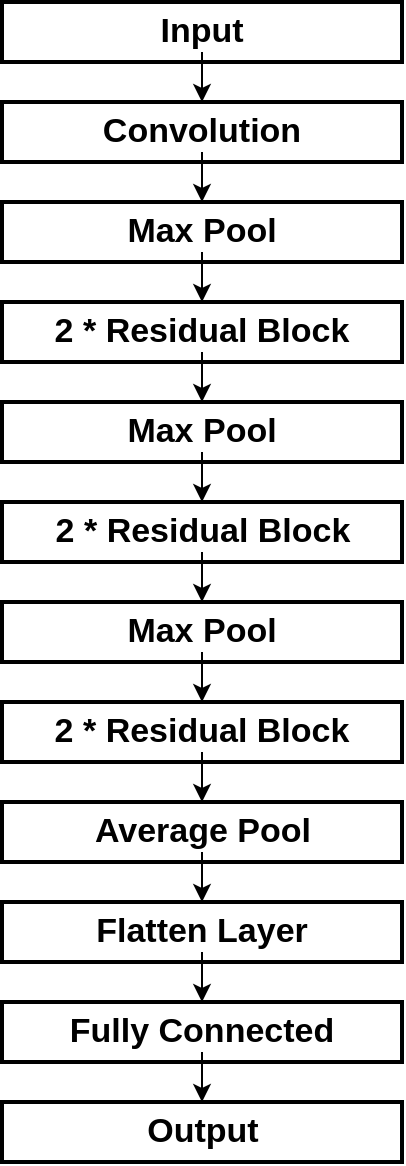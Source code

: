 <mxfile version="12.7.9" type="google"><diagram id="UtOpOzV7S7e0yY9beHiS" name="Page-1"><mxGraphModel dx="868" dy="478" grid="1" gridSize="10" guides="1" tooltips="1" connect="1" arrows="1" fold="1" page="1" pageScale="1" pageWidth="850" pageHeight="1100" math="0" shadow="0"><root><mxCell id="0"/><mxCell id="1" parent="0"/><mxCell id="wtGvo0Mw_twWgwpVuYG0-1" value="" style="rounded=0;whiteSpace=wrap;html=1;strokeWidth=2;" parent="1" vertex="1"><mxGeometry x="310" y="60" width="200" height="30" as="geometry"/></mxCell><mxCell id="wtGvo0Mw_twWgwpVuYG0-51" style="edgeStyle=orthogonalEdgeStyle;rounded=0;orthogonalLoop=1;jettySize=auto;html=1;entryX=0.5;entryY=0;entryDx=0;entryDy=0;" parent="1" source="wtGvo0Mw_twWgwpVuYG0-2" target="wtGvo0Mw_twWgwpVuYG0-4" edge="1"><mxGeometry relative="1" as="geometry"/></mxCell><mxCell id="wtGvo0Mw_twWgwpVuYG0-2" value="&lt;font style=&quot;font-size: 17px&quot;&gt;&lt;b&gt;Input&lt;/b&gt;&lt;/font&gt;" style="text;html=1;strokeColor=none;fillColor=none;align=center;verticalAlign=middle;whiteSpace=wrap;rounded=0;" parent="1" vertex="1"><mxGeometry x="390" y="65" width="40" height="20" as="geometry"/></mxCell><mxCell id="wtGvo0Mw_twWgwpVuYG0-4" value="" style="rounded=0;whiteSpace=wrap;html=1;strokeWidth=2;" parent="1" vertex="1"><mxGeometry x="310" y="110" width="200" height="30" as="geometry"/></mxCell><mxCell id="wtGvo0Mw_twWgwpVuYG0-52" style="edgeStyle=orthogonalEdgeStyle;rounded=0;orthogonalLoop=1;jettySize=auto;html=1;entryX=0.5;entryY=0;entryDx=0;entryDy=0;" parent="1" source="wtGvo0Mw_twWgwpVuYG0-5" target="wtGvo0Mw_twWgwpVuYG0-7" edge="1"><mxGeometry relative="1" as="geometry"/></mxCell><mxCell id="wtGvo0Mw_twWgwpVuYG0-5" value="&lt;font style=&quot;font-size: 17px&quot;&gt;&lt;b&gt;Convolution&lt;/b&gt;&lt;/font&gt;" style="text;html=1;strokeColor=none;fillColor=none;align=center;verticalAlign=middle;whiteSpace=wrap;rounded=0;" parent="1" vertex="1"><mxGeometry x="390" y="115" width="40" height="20" as="geometry"/></mxCell><mxCell id="wtGvo0Mw_twWgwpVuYG0-7" value="" style="rounded=0;whiteSpace=wrap;html=1;strokeWidth=2;" parent="1" vertex="1"><mxGeometry x="310" y="160" width="200" height="30" as="geometry"/></mxCell><mxCell id="wtGvo0Mw_twWgwpVuYG0-53" style="edgeStyle=orthogonalEdgeStyle;rounded=0;orthogonalLoop=1;jettySize=auto;html=1;entryX=0.5;entryY=0;entryDx=0;entryDy=0;" parent="1" source="wtGvo0Mw_twWgwpVuYG0-8" target="wtGvo0Mw_twWgwpVuYG0-9" edge="1"><mxGeometry relative="1" as="geometry"/></mxCell><mxCell id="wtGvo0Mw_twWgwpVuYG0-8" value="&lt;font style=&quot;font-size: 17px&quot;&gt;&lt;b&gt;Max Pool&lt;/b&gt;&lt;/font&gt;" style="text;html=1;strokeColor=none;fillColor=none;align=center;verticalAlign=middle;whiteSpace=wrap;rounded=0;" parent="1" vertex="1"><mxGeometry x="355" y="165" width="110" height="20" as="geometry"/></mxCell><mxCell id="wtGvo0Mw_twWgwpVuYG0-9" value="" style="rounded=0;whiteSpace=wrap;html=1;strokeWidth=2;" parent="1" vertex="1"><mxGeometry x="310" y="210" width="200" height="30" as="geometry"/></mxCell><mxCell id="wtGvo0Mw_twWgwpVuYG0-54" style="edgeStyle=orthogonalEdgeStyle;rounded=0;orthogonalLoop=1;jettySize=auto;html=1;entryX=0.5;entryY=0;entryDx=0;entryDy=0;" parent="1" source="wtGvo0Mw_twWgwpVuYG0-10" target="wtGvo0Mw_twWgwpVuYG0-11" edge="1"><mxGeometry relative="1" as="geometry"/></mxCell><mxCell id="wtGvo0Mw_twWgwpVuYG0-10" value="&lt;font style=&quot;font-size: 17px&quot;&gt;&lt;b&gt;2 * Residual Block&lt;/b&gt;&lt;/font&gt;" style="text;html=1;strokeColor=none;fillColor=none;align=center;verticalAlign=middle;whiteSpace=wrap;rounded=0;" parent="1" vertex="1"><mxGeometry x="320" y="215" width="180" height="20" as="geometry"/></mxCell><mxCell id="wtGvo0Mw_twWgwpVuYG0-11" value="" style="rounded=0;whiteSpace=wrap;html=1;strokeWidth=2;" parent="1" vertex="1"><mxGeometry x="310" y="260" width="200" height="30" as="geometry"/></mxCell><mxCell id="wtGvo0Mw_twWgwpVuYG0-55" style="edgeStyle=orthogonalEdgeStyle;rounded=0;orthogonalLoop=1;jettySize=auto;html=1;entryX=0.5;entryY=0;entryDx=0;entryDy=0;" parent="1" source="wtGvo0Mw_twWgwpVuYG0-12" target="wtGvo0Mw_twWgwpVuYG0-13" edge="1"><mxGeometry relative="1" as="geometry"/></mxCell><mxCell id="wtGvo0Mw_twWgwpVuYG0-12" value="&lt;font style=&quot;font-size: 17px&quot;&gt;&lt;b&gt;Max Pool&lt;/b&gt;&lt;/font&gt;" style="text;html=1;strokeColor=none;fillColor=none;align=center;verticalAlign=middle;whiteSpace=wrap;rounded=0;" parent="1" vertex="1"><mxGeometry x="355" y="265" width="110" height="20" as="geometry"/></mxCell><mxCell id="wtGvo0Mw_twWgwpVuYG0-13" value="" style="rounded=0;whiteSpace=wrap;html=1;strokeWidth=2;" parent="1" vertex="1"><mxGeometry x="310" y="310" width="200" height="30" as="geometry"/></mxCell><mxCell id="wtGvo0Mw_twWgwpVuYG0-56" style="edgeStyle=orthogonalEdgeStyle;rounded=0;orthogonalLoop=1;jettySize=auto;html=1;entryX=0.5;entryY=0;entryDx=0;entryDy=0;" parent="1" source="wtGvo0Mw_twWgwpVuYG0-14" target="wtGvo0Mw_twWgwpVuYG0-21" edge="1"><mxGeometry relative="1" as="geometry"/></mxCell><mxCell id="wtGvo0Mw_twWgwpVuYG0-14" value="&lt;font style=&quot;font-size: 17px&quot;&gt;&lt;b&gt;2 * Residual Block&lt;/b&gt;&lt;/font&gt;" style="text;html=1;strokeColor=none;fillColor=none;align=center;verticalAlign=middle;whiteSpace=wrap;rounded=0;" parent="1" vertex="1"><mxGeometry x="327.5" y="315" width="165" height="20" as="geometry"/></mxCell><mxCell id="wtGvo0Mw_twWgwpVuYG0-21" value="" style="rounded=0;whiteSpace=wrap;html=1;strokeWidth=2;" parent="1" vertex="1"><mxGeometry x="310" y="360" width="200" height="30" as="geometry"/></mxCell><mxCell id="wtGvo0Mw_twWgwpVuYG0-57" style="edgeStyle=orthogonalEdgeStyle;rounded=0;orthogonalLoop=1;jettySize=auto;html=1;entryX=0.5;entryY=0;entryDx=0;entryDy=0;" parent="1" source="wtGvo0Mw_twWgwpVuYG0-22" target="wtGvo0Mw_twWgwpVuYG0-23" edge="1"><mxGeometry relative="1" as="geometry"/></mxCell><mxCell id="wtGvo0Mw_twWgwpVuYG0-22" value="&lt;font style=&quot;font-size: 17px&quot;&gt;&lt;b&gt;Max Pool&lt;/b&gt;&lt;/font&gt;" style="text;html=1;strokeColor=none;fillColor=none;align=center;verticalAlign=middle;whiteSpace=wrap;rounded=0;" parent="1" vertex="1"><mxGeometry x="355" y="365" width="110" height="20" as="geometry"/></mxCell><mxCell id="wtGvo0Mw_twWgwpVuYG0-23" value="" style="rounded=0;whiteSpace=wrap;html=1;strokeWidth=2;" parent="1" vertex="1"><mxGeometry x="310" y="410" width="200" height="30" as="geometry"/></mxCell><mxCell id="wtGvo0Mw_twWgwpVuYG0-58" style="edgeStyle=orthogonalEdgeStyle;rounded=0;orthogonalLoop=1;jettySize=auto;html=1;entryX=0.5;entryY=0;entryDx=0;entryDy=0;" parent="1" source="wtGvo0Mw_twWgwpVuYG0-24" target="wtGvo0Mw_twWgwpVuYG0-33" edge="1"><mxGeometry relative="1" as="geometry"/></mxCell><mxCell id="wtGvo0Mw_twWgwpVuYG0-24" value="&lt;font style=&quot;font-size: 17px&quot;&gt;&lt;b&gt;2 * Residual Block&lt;/b&gt;&lt;/font&gt;" style="text;html=1;strokeColor=none;fillColor=none;align=center;verticalAlign=middle;whiteSpace=wrap;rounded=0;" parent="1" vertex="1"><mxGeometry x="320" y="415" width="180" height="20" as="geometry"/></mxCell><mxCell id="wtGvo0Mw_twWgwpVuYG0-33" value="" style="rounded=0;whiteSpace=wrap;html=1;strokeWidth=2;" parent="1" vertex="1"><mxGeometry x="310" y="460" width="200" height="30" as="geometry"/></mxCell><mxCell id="wtGvo0Mw_twWgwpVuYG0-59" style="edgeStyle=orthogonalEdgeStyle;rounded=0;orthogonalLoop=1;jettySize=auto;html=1;entryX=0.5;entryY=0;entryDx=0;entryDy=0;" parent="1" source="wtGvo0Mw_twWgwpVuYG0-34" target="wtGvo0Mw_twWgwpVuYG0-35" edge="1"><mxGeometry relative="1" as="geometry"/></mxCell><mxCell id="wtGvo0Mw_twWgwpVuYG0-34" value="&lt;font style=&quot;font-size: 17px&quot;&gt;&lt;b&gt;Average Pool&lt;/b&gt;&lt;/font&gt;" style="text;html=1;strokeColor=none;fillColor=none;align=center;verticalAlign=middle;whiteSpace=wrap;rounded=0;" parent="1" vertex="1"><mxGeometry x="347.5" y="465" width="125" height="20" as="geometry"/></mxCell><mxCell id="wtGvo0Mw_twWgwpVuYG0-35" value="" style="rounded=0;whiteSpace=wrap;html=1;strokeWidth=2;" parent="1" vertex="1"><mxGeometry x="310" y="510" width="200" height="30" as="geometry"/></mxCell><mxCell id="wtGvo0Mw_twWgwpVuYG0-60" style="edgeStyle=orthogonalEdgeStyle;rounded=0;orthogonalLoop=1;jettySize=auto;html=1;entryX=0.5;entryY=0;entryDx=0;entryDy=0;" parent="1" source="wtGvo0Mw_twWgwpVuYG0-36" target="wtGvo0Mw_twWgwpVuYG0-39" edge="1"><mxGeometry relative="1" as="geometry"/></mxCell><mxCell id="wtGvo0Mw_twWgwpVuYG0-36" value="&lt;font style=&quot;font-size: 17px&quot;&gt;&lt;b&gt;Flatten Layer&lt;/b&gt;&lt;/font&gt;" style="text;html=1;strokeColor=none;fillColor=none;align=center;verticalAlign=middle;whiteSpace=wrap;rounded=0;" parent="1" vertex="1"><mxGeometry x="320" y="515" width="180" height="20" as="geometry"/></mxCell><mxCell id="wtGvo0Mw_twWgwpVuYG0-39" value="" style="rounded=0;whiteSpace=wrap;html=1;strokeWidth=2;" parent="1" vertex="1"><mxGeometry x="310" y="560" width="200" height="30" as="geometry"/></mxCell><mxCell id="wtGvo0Mw_twWgwpVuYG0-61" style="edgeStyle=orthogonalEdgeStyle;rounded=0;orthogonalLoop=1;jettySize=auto;html=1;entryX=0.5;entryY=0;entryDx=0;entryDy=0;" parent="1" source="wtGvo0Mw_twWgwpVuYG0-40" target="wtGvo0Mw_twWgwpVuYG0-41" edge="1"><mxGeometry relative="1" as="geometry"/></mxCell><mxCell id="wtGvo0Mw_twWgwpVuYG0-40" value="&lt;font style=&quot;font-size: 17px&quot;&gt;&lt;b&gt;Fully Connected&lt;/b&gt;&lt;/font&gt;" style="text;html=1;strokeColor=none;fillColor=none;align=center;verticalAlign=middle;whiteSpace=wrap;rounded=0;" parent="1" vertex="1"><mxGeometry x="320" y="565" width="180" height="20" as="geometry"/></mxCell><mxCell id="wtGvo0Mw_twWgwpVuYG0-41" value="" style="rounded=0;whiteSpace=wrap;html=1;strokeWidth=2;" parent="1" vertex="1"><mxGeometry x="310" y="610" width="200" height="30" as="geometry"/></mxCell><mxCell id="wtGvo0Mw_twWgwpVuYG0-42" value="&lt;font style=&quot;font-size: 17px&quot;&gt;&lt;b&gt;Output&lt;/b&gt;&lt;br&gt;&lt;/font&gt;" style="text;html=1;strokeColor=none;fillColor=none;align=center;verticalAlign=middle;whiteSpace=wrap;rounded=0;" parent="1" vertex="1"><mxGeometry x="347.5" y="615" width="125" height="20" as="geometry"/></mxCell></root></mxGraphModel></diagram></mxfile>